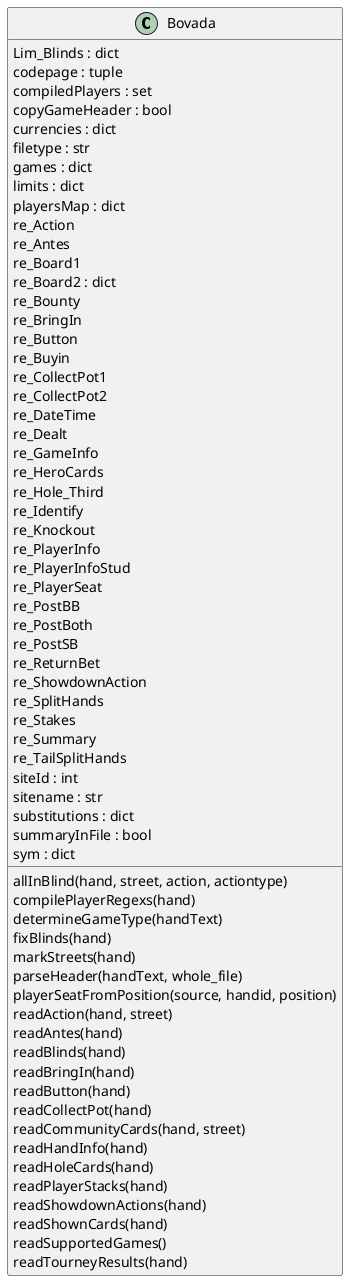 @startuml classes
set namespaceSeparator none
class "Bovada" as BovadaToFpdb.Bovada {
  Lim_Blinds : dict
  codepage : tuple
  compiledPlayers : set
  copyGameHeader : bool
  currencies : dict
  filetype : str
  games : dict
  limits : dict
  playersMap : dict
  re_Action
  re_Antes
  re_Board1
  re_Board2 : dict
  re_Bounty
  re_BringIn
  re_Button
  re_Buyin
  re_CollectPot1
  re_CollectPot2
  re_DateTime
  re_Dealt
  re_GameInfo
  re_HeroCards
  re_Hole_Third
  re_Identify
  re_Knockout
  re_PlayerInfo
  re_PlayerInfoStud
  re_PlayerSeat
  re_PostBB
  re_PostBoth
  re_PostSB
  re_ReturnBet
  re_ShowdownAction
  re_SplitHands
  re_Stakes
  re_Summary
  re_TailSplitHands
  siteId : int
  sitename : str
  substitutions : dict
  summaryInFile : bool
  sym : dict
  allInBlind(hand, street, action, actiontype)
  compilePlayerRegexs(hand)
  determineGameType(handText)
  fixBlinds(hand)
  markStreets(hand)
  parseHeader(handText, whole_file)
  playerSeatFromPosition(source, handid, position)
  readAction(hand, street)
  readAntes(hand)
  readBlinds(hand)
  readBringIn(hand)
  readButton(hand)
  readCollectPot(hand)
  readCommunityCards(hand, street)
  readHandInfo(hand)
  readHoleCards(hand)
  readPlayerStacks(hand)
  readShowdownActions(hand)
  readShownCards(hand)
  readSupportedGames()
  readTourneyResults(hand)
}
@enduml
